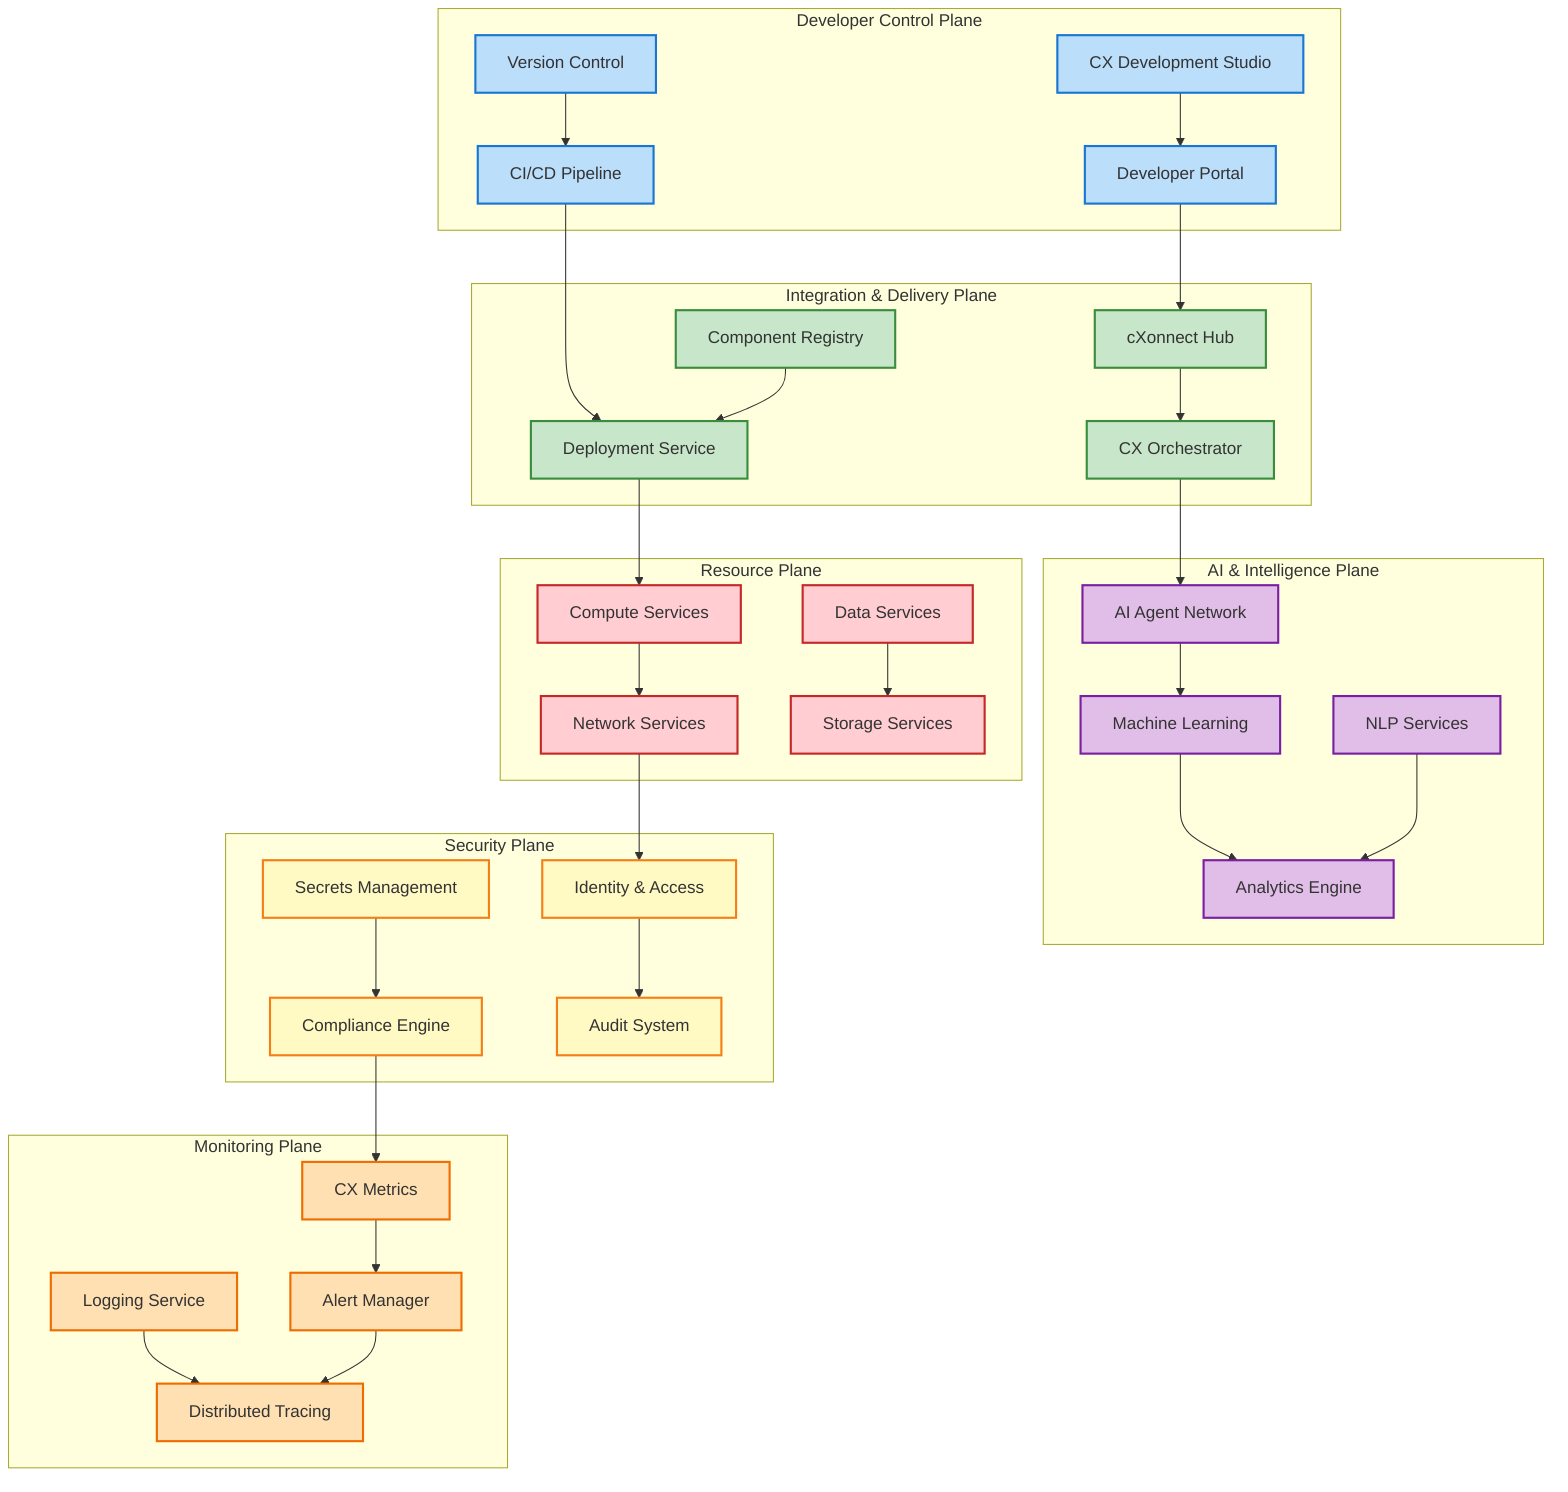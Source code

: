 flowchart TD
    subgraph DeveloperPlane[Developer Control Plane]
        IDE[CX Development Studio]
        Portal[Developer Portal]
        VC[Version Control]
        CICD[CI/CD Pipeline]
    end

    subgraph IntegrationPlane[Integration & Delivery Plane]
        Hub[cXonnect Hub]
        Registry[Component Registry]
        Deploy[Deployment Service]
        Orch[CX Orchestrator]
    end

    subgraph AIPlane[AI & Intelligence Plane]
        Agents[AI Agent Network]
        ML[Machine Learning]
        NLP[NLP Services]
        Analytics[Analytics Engine]
    end

    subgraph ResourcePlane[Resource Plane]
        Compute[Compute Services]
        Data[Data Services]
        Network[Network Services]
        Storage[Storage Services]
    end

    subgraph SecurityPlane[Security Plane]
        IAM[Identity & Access]
        Secrets[Secrets Management]
        Compliance[Compliance Engine]
        Audit[Audit System]
    end

    subgraph MonitoringPlane[Monitoring Plane]
        Metrics[CX Metrics]
        Logs[Logging Service]
        Trace[Distributed Tracing]
        Alert[Alert Manager]
    end

    IDE --> Portal
    Portal --> Hub
    VC --> CICD
    CICD --> Deploy

    Hub --> Orch
    Registry --> Deploy
    Deploy --> Compute
    Orch --> Agents

    Agents --> ML
    ML --> Analytics
    NLP --> Analytics

    Compute --> Network
    Data --> Storage
    Network --> IAM

    IAM --> Audit
    Secrets --> Compliance
    Compliance --> Metrics

    Metrics --> Alert
    Logs --> Trace
    Alert --> Trace

    classDef developer fill:#bbdefb,stroke:#1976d2,stroke-width:2px
    classDef integration fill:#c8e6c9,stroke:#388e3c,stroke-width:2px
    classDef ai fill:#e1bee7,stroke:#7b1fa2,stroke-width:2px
    classDef resource fill:#ffcdd2,stroke:#c62828,stroke-width:2px
    classDef security fill:#fff9c4,stroke:#f57f17,stroke-width:2px
    classDef monitoring fill:#ffe0b2,stroke:#ef6c00,stroke-width:2px

    class IDE,Portal,VC,CICD developer
    class Hub,Registry,Deploy,Orch integration
    class Agents,ML,NLP,Analytics ai
    class Compute,Data,Network,Storage resource
    class IAM,Secrets,Compliance,Audit security
    class Metrics,Logs,Trace,Alert monitoring